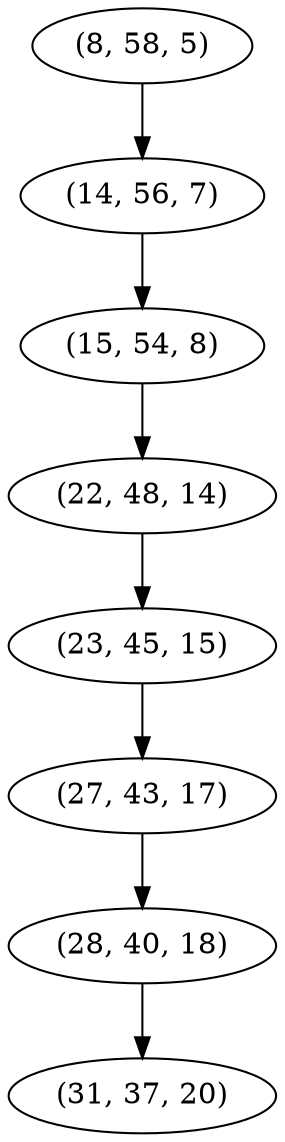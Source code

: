 digraph tree {
    "(8, 58, 5)";
    "(14, 56, 7)";
    "(15, 54, 8)";
    "(22, 48, 14)";
    "(23, 45, 15)";
    "(27, 43, 17)";
    "(28, 40, 18)";
    "(31, 37, 20)";
    "(8, 58, 5)" -> "(14, 56, 7)";
    "(14, 56, 7)" -> "(15, 54, 8)";
    "(15, 54, 8)" -> "(22, 48, 14)";
    "(22, 48, 14)" -> "(23, 45, 15)";
    "(23, 45, 15)" -> "(27, 43, 17)";
    "(27, 43, 17)" -> "(28, 40, 18)";
    "(28, 40, 18)" -> "(31, 37, 20)";
}

